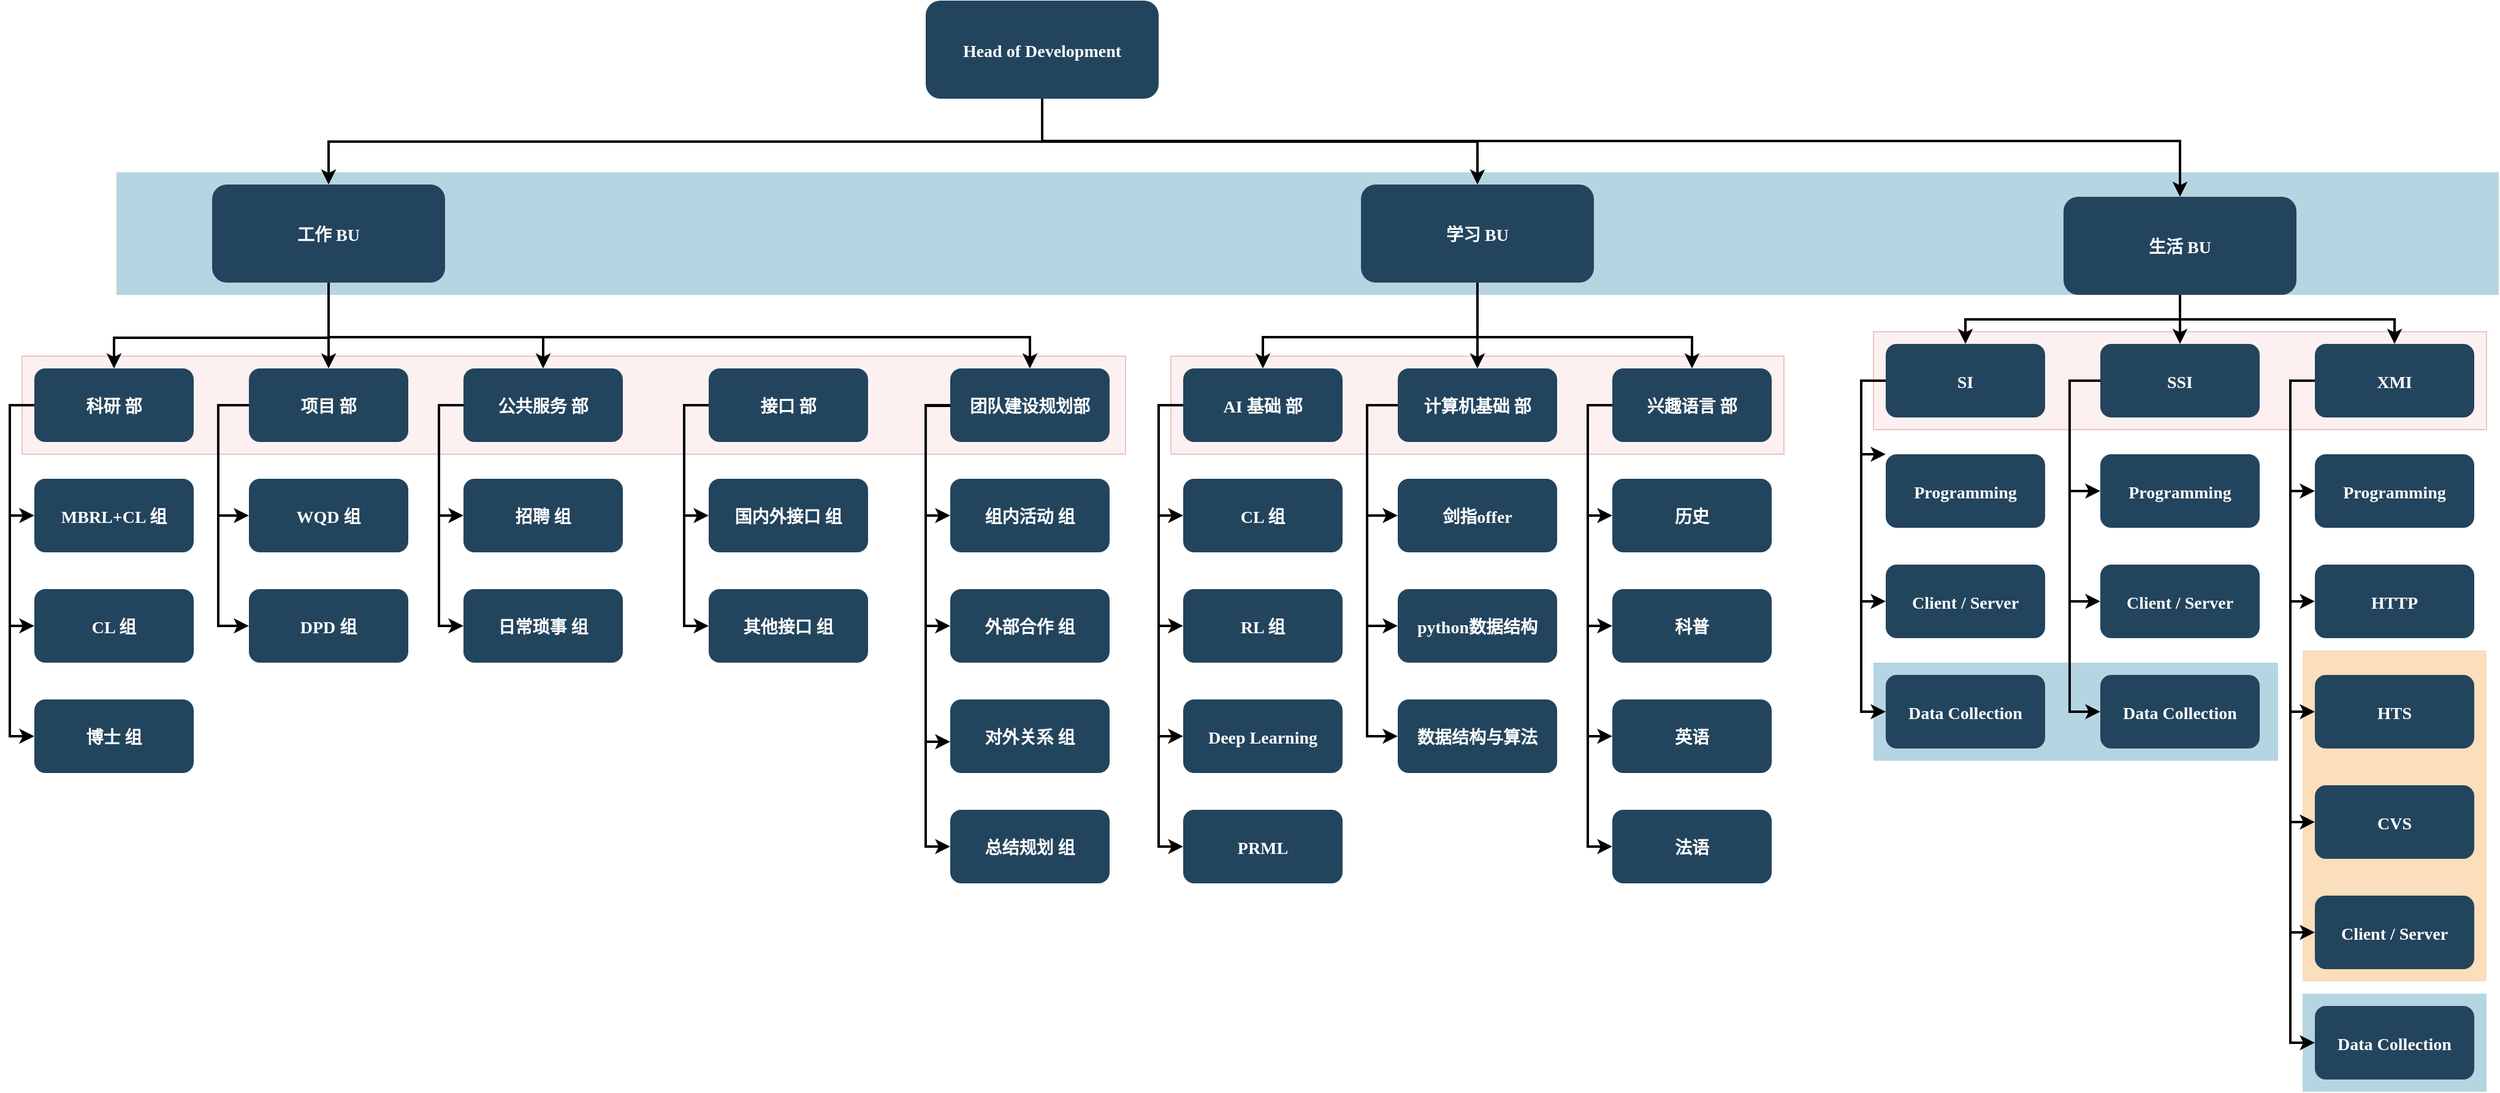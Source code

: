 <mxfile version="15.7.0" type="github">
  <diagram name="Page-1" id="2c0d36ab-eaac-3732-788b-9136903baeff">
    <mxGraphModel dx="2066" dy="1153" grid="1" gridSize="10" guides="1" tooltips="1" connect="1" arrows="1" fold="1" page="1" pageScale="1.5" pageWidth="827" pageHeight="583" background="none" math="0" shadow="0">
      <root>
        <mxCell id="0" />
        <mxCell id="1" parent="0" />
        <mxCell id="122" value="" style="fillColor=#10739E;strokeColor=none;opacity=30;" parent="1" vertex="1">
          <mxGeometry x="97" y="325.5" width="1943" height="100" as="geometry" />
        </mxCell>
        <mxCell id="121" value="" style="fillColor=#F2931E;strokeColor=none;opacity=30;" parent="1" vertex="1">
          <mxGeometry x="1880" y="715.5" width="150" height="270" as="geometry" />
        </mxCell>
        <mxCell id="116" value="" style="fillColor=#10739E;strokeColor=none;opacity=30;" parent="1" vertex="1">
          <mxGeometry x="1880" y="995.5" width="150" height="80" as="geometry" />
        </mxCell>
        <mxCell id="115" value="" style="fillColor=#10739E;strokeColor=none;opacity=30;" parent="1" vertex="1">
          <mxGeometry x="1530" y="725.5" width="330" height="80" as="geometry" />
        </mxCell>
        <mxCell id="110" value="" style="fillColor=#f8cecc;strokeColor=#b85450;opacity=30;" parent="1" vertex="1">
          <mxGeometry x="1530" y="455.5" width="500" height="80" as="geometry" />
        </mxCell>
        <mxCell id="109" value="" style="fillColor=#f8cecc;strokeColor=#b85450;opacity=30;" parent="1" vertex="1">
          <mxGeometry x="957" y="475.5" width="500" height="80" as="geometry" />
        </mxCell>
        <mxCell id="2" value="Head of Development" style="rounded=1;fillColor=#23445D;gradientColor=none;strokeColor=none;fontColor=#FFFFFF;fontStyle=1;fontFamily=Tahoma;fontSize=14" parent="1" vertex="1">
          <mxGeometry x="757" y="185.5" width="190" height="80" as="geometry" />
        </mxCell>
        <mxCell id="4" value="生活 BU" style="rounded=1;fillColor=#23445D;gradientColor=none;strokeColor=none;fontColor=#FFFFFF;fontStyle=1;fontFamily=Tahoma;fontSize=14" parent="1" vertex="1">
          <mxGeometry x="1685.0" y="345.5" width="190" height="80" as="geometry" />
        </mxCell>
        <mxCell id="9" value="" style="edgeStyle=elbowEdgeStyle;elbow=vertical;strokeWidth=2;rounded=0" parent="1" source="2" target="4" edge="1">
          <mxGeometry x="337" y="215.5" width="100" height="100" as="geometry">
            <mxPoint x="337" y="315.5" as="sourcePoint" />
            <mxPoint x="437" y="215.5" as="targetPoint" />
            <Array as="points">
              <mxPoint x="1320" y="300" />
            </Array>
          </mxGeometry>
        </mxCell>
        <mxCell id="12" value="学习 BU" style="rounded=1;fillColor=#23445D;gradientColor=none;strokeColor=none;fontColor=#FFFFFF;fontStyle=1;fontFamily=Tahoma;fontSize=14" parent="1" vertex="1">
          <mxGeometry x="1112" y="335.5" width="190" height="80" as="geometry" />
        </mxCell>
        <mxCell id="13" value="工作 BU" style="rounded=1;fillColor=#23445D;gradientColor=none;strokeColor=none;fontColor=#FFFFFF;fontStyle=1;fontFamily=Tahoma;fontSize=14" parent="1" vertex="1">
          <mxGeometry x="175" y="335.5" width="190" height="80" as="geometry" />
        </mxCell>
        <mxCell id="25" value="AI 基础 部" style="rounded=1;fillColor=#23445D;gradientColor=none;strokeColor=none;fontColor=#FFFFFF;fontStyle=1;fontFamily=Tahoma;fontSize=14" parent="1" vertex="1">
          <mxGeometry x="967" y="485.5" width="130" height="60" as="geometry" />
        </mxCell>
        <mxCell id="26" value="CL 组" style="rounded=1;fillColor=#23445D;gradientColor=none;strokeColor=none;fontColor=#FFFFFF;fontStyle=1;fontFamily=Tahoma;fontSize=14" parent="1" vertex="1">
          <mxGeometry x="967" y="575.5" width="130" height="60" as="geometry" />
        </mxCell>
        <mxCell id="27" value="RL 组" style="rounded=1;fillColor=#23445D;gradientColor=none;strokeColor=none;fontColor=#FFFFFF;fontStyle=1;fontFamily=Tahoma;fontSize=14" parent="1" vertex="1">
          <mxGeometry x="967" y="665.5" width="130" height="60" as="geometry" />
        </mxCell>
        <mxCell id="28" value="Deep Learning" style="rounded=1;fillColor=#23445D;gradientColor=none;strokeColor=none;fontColor=#FFFFFF;fontStyle=1;fontFamily=Tahoma;fontSize=14" parent="1" vertex="1">
          <mxGeometry x="967" y="755.5" width="130" height="60" as="geometry" />
        </mxCell>
        <mxCell id="29" value="计算机基础 部" style="rounded=1;fillColor=#23445D;gradientColor=none;strokeColor=none;fontColor=#FFFFFF;fontStyle=1;fontFamily=Tahoma;fontSize=14" parent="1" vertex="1">
          <mxGeometry x="1142" y="485.5" width="130" height="60" as="geometry" />
        </mxCell>
        <mxCell id="30" value="剑指offer" style="rounded=1;fillColor=#23445D;gradientColor=none;strokeColor=none;fontColor=#FFFFFF;fontStyle=1;fontFamily=Tahoma;fontSize=14" parent="1" vertex="1">
          <mxGeometry x="1142" y="575.5" width="130" height="60" as="geometry" />
        </mxCell>
        <mxCell id="31" value="python数据结构" style="rounded=1;fillColor=#23445D;gradientColor=none;strokeColor=none;fontColor=#FFFFFF;fontStyle=1;fontFamily=Tahoma;fontSize=14" parent="1" vertex="1">
          <mxGeometry x="1142" y="665.5" width="130" height="60" as="geometry" />
        </mxCell>
        <mxCell id="32" value="数据结构与算法" style="rounded=1;fillColor=#23445D;gradientColor=none;strokeColor=none;fontColor=#FFFFFF;fontStyle=1;fontFamily=Tahoma;fontSize=14" parent="1" vertex="1">
          <mxGeometry x="1142" y="755.5" width="130" height="60" as="geometry" />
        </mxCell>
        <mxCell id="33" value="兴趣语言 部" style="rounded=1;fillColor=#23445D;gradientColor=none;strokeColor=none;fontColor=#FFFFFF;fontStyle=1;fontFamily=Tahoma;fontSize=14" parent="1" vertex="1">
          <mxGeometry x="1317" y="485.5" width="130" height="60" as="geometry" />
        </mxCell>
        <mxCell id="34" value="历史" style="rounded=1;fillColor=#23445D;gradientColor=none;strokeColor=none;fontColor=#FFFFFF;fontStyle=1;fontFamily=Tahoma;fontSize=14" parent="1" vertex="1">
          <mxGeometry x="1317" y="575.5" width="130" height="60" as="geometry" />
        </mxCell>
        <mxCell id="35" value="科普" style="rounded=1;fillColor=#23445D;gradientColor=none;strokeColor=none;fontColor=#FFFFFF;fontStyle=1;fontFamily=Tahoma;fontSize=14" parent="1" vertex="1">
          <mxGeometry x="1317" y="665.5" width="130" height="60" as="geometry" />
        </mxCell>
        <mxCell id="36" value="英语" style="rounded=1;fillColor=#23445D;gradientColor=none;strokeColor=none;fontColor=#FFFFFF;fontStyle=1;fontFamily=Tahoma;fontSize=14" parent="1" vertex="1">
          <mxGeometry x="1317" y="755.5" width="130" height="60" as="geometry" />
        </mxCell>
        <mxCell id="37" value="法语" style="rounded=1;fillColor=#23445D;gradientColor=none;strokeColor=none;fontColor=#FFFFFF;fontStyle=1;fontFamily=Tahoma;fontSize=14" parent="1" vertex="1">
          <mxGeometry x="1317" y="845.5" width="130" height="60" as="geometry" />
        </mxCell>
        <mxCell id="44" value="SI" style="rounded=1;fillColor=#23445D;gradientColor=none;strokeColor=none;fontColor=#FFFFFF;fontStyle=1;fontFamily=Tahoma;fontSize=14" parent="1" vertex="1">
          <mxGeometry x="1540" y="465.5" width="130" height="60" as="geometry" />
        </mxCell>
        <mxCell id="45" value="Programming" style="rounded=1;fillColor=#23445D;gradientColor=none;strokeColor=none;fontColor=#FFFFFF;fontStyle=1;fontFamily=Tahoma;fontSize=14" parent="1" vertex="1">
          <mxGeometry x="1540" y="555.5" width="130" height="60" as="geometry" />
        </mxCell>
        <mxCell id="46" value="Client / Server" style="rounded=1;fillColor=#23445D;gradientColor=none;strokeColor=none;fontColor=#FFFFFF;fontStyle=1;fontFamily=Tahoma;fontSize=14" parent="1" vertex="1">
          <mxGeometry x="1540" y="645.5" width="130" height="60" as="geometry" />
        </mxCell>
        <mxCell id="47" value="Data Collection" style="rounded=1;fillColor=#23445D;gradientColor=none;strokeColor=none;fontColor=#FFFFFF;fontStyle=1;fontFamily=Tahoma;fontSize=14" parent="1" vertex="1">
          <mxGeometry x="1540" y="735.5" width="130" height="60" as="geometry" />
        </mxCell>
        <mxCell id="48" value="SSI" style="rounded=1;fillColor=#23445D;gradientColor=none;strokeColor=none;fontColor=#FFFFFF;fontStyle=1;fontFamily=Tahoma;fontSize=14" parent="1" vertex="1">
          <mxGeometry x="1715" y="465.5" width="130" height="60" as="geometry" />
        </mxCell>
        <mxCell id="49" value="Programming" style="rounded=1;fillColor=#23445D;gradientColor=none;strokeColor=none;fontColor=#FFFFFF;fontStyle=1;fontFamily=Tahoma;fontSize=14" parent="1" vertex="1">
          <mxGeometry x="1715" y="555.5" width="130" height="60" as="geometry" />
        </mxCell>
        <mxCell id="50" value="Client / Server" style="rounded=1;fillColor=#23445D;gradientColor=none;strokeColor=none;fontColor=#FFFFFF;fontStyle=1;fontFamily=Tahoma;fontSize=14" parent="1" vertex="1">
          <mxGeometry x="1715" y="645.5" width="130" height="60" as="geometry" />
        </mxCell>
        <mxCell id="51" value="Data Collection" style="rounded=1;fillColor=#23445D;gradientColor=none;strokeColor=none;fontColor=#FFFFFF;fontStyle=1;fontFamily=Tahoma;fontSize=14" parent="1" vertex="1">
          <mxGeometry x="1715" y="735.5" width="130" height="60" as="geometry" />
        </mxCell>
        <mxCell id="52" value="XMI" style="rounded=1;fillColor=#23445D;gradientColor=none;strokeColor=none;fontColor=#FFFFFF;fontStyle=1;fontFamily=Tahoma;fontSize=14" parent="1" vertex="1">
          <mxGeometry x="1890" y="465.5" width="130" height="60" as="geometry" />
        </mxCell>
        <mxCell id="53" value="Programming" style="rounded=1;fillColor=#23445D;gradientColor=none;strokeColor=none;fontColor=#FFFFFF;fontStyle=1;fontFamily=Tahoma;fontSize=14" parent="1" vertex="1">
          <mxGeometry x="1890" y="555.5" width="130" height="60" as="geometry" />
        </mxCell>
        <mxCell id="54" value="HTTP" style="rounded=1;fillColor=#23445D;gradientColor=none;strokeColor=none;fontColor=#FFFFFF;fontStyle=1;fontFamily=Tahoma;fontSize=14" parent="1" vertex="1">
          <mxGeometry x="1890" y="645.5" width="130" height="60" as="geometry" />
        </mxCell>
        <mxCell id="55" value="HTS" style="rounded=1;fillColor=#23445D;gradientColor=none;strokeColor=none;fontColor=#FFFFFF;fontStyle=1;fontFamily=Tahoma;fontSize=14" parent="1" vertex="1">
          <mxGeometry x="1890" y="735.5" width="130" height="60" as="geometry" />
        </mxCell>
        <mxCell id="56" value="CVS" style="rounded=1;fillColor=#23445D;gradientColor=none;strokeColor=none;fontColor=#FFFFFF;fontStyle=1;fontFamily=Tahoma;fontSize=14" parent="1" vertex="1">
          <mxGeometry x="1890" y="825.5" width="130" height="60" as="geometry" />
        </mxCell>
        <mxCell id="57" value="Client / Server" style="rounded=1;fillColor=#23445D;gradientColor=none;strokeColor=none;fontColor=#FFFFFF;fontStyle=1;fontFamily=Tahoma;fontSize=14" parent="1" vertex="1">
          <mxGeometry x="1890" y="915.5" width="130" height="60" as="geometry" />
        </mxCell>
        <mxCell id="58" value="Data Collection" style="rounded=1;fillColor=#23445D;gradientColor=none;strokeColor=none;fontColor=#FFFFFF;fontStyle=1;fontFamily=Tahoma;fontSize=14" parent="1" vertex="1">
          <mxGeometry x="1890" y="1005.5" width="130" height="60" as="geometry" />
        </mxCell>
        <mxCell id="59" value="" style="edgeStyle=elbowEdgeStyle;elbow=vertical;strokeWidth=2;rounded=0" parent="1" source="2" target="12" edge="1">
          <mxGeometry x="347" y="225.5" width="100" height="100" as="geometry">
            <mxPoint x="862.0" y="275.5" as="sourcePoint" />
            <mxPoint x="1467.0" y="345.5" as="targetPoint" />
          </mxGeometry>
        </mxCell>
        <mxCell id="61" value="" style="edgeStyle=elbowEdgeStyle;elbow=vertical;strokeWidth=2;rounded=0" parent="1" source="2" target="13" edge="1">
          <mxGeometry x="-23" y="135.5" width="100" height="100" as="geometry">
            <mxPoint x="-23" y="235.5" as="sourcePoint" />
            <mxPoint x="77" y="135.5" as="targetPoint" />
          </mxGeometry>
        </mxCell>
        <mxCell id="70" value="" style="edgeStyle=elbowEdgeStyle;elbow=horizontal;strokeWidth=2;rounded=0" parent="1" source="25" target="26" edge="1">
          <mxGeometry x="527" y="165.5" width="100" height="100" as="geometry">
            <mxPoint x="527" y="265.5" as="sourcePoint" />
            <mxPoint x="627" y="165.5" as="targetPoint" />
            <Array as="points">
              <mxPoint x="947" y="565.5" />
            </Array>
          </mxGeometry>
        </mxCell>
        <mxCell id="71" value="" style="edgeStyle=elbowEdgeStyle;elbow=horizontal;strokeWidth=2;rounded=0" parent="1" source="25" target="27" edge="1">
          <mxGeometry x="527" y="165.5" width="100" height="100" as="geometry">
            <mxPoint x="527" y="265.5" as="sourcePoint" />
            <mxPoint x="627" y="165.5" as="targetPoint" />
            <Array as="points">
              <mxPoint x="947" y="605.5" />
            </Array>
          </mxGeometry>
        </mxCell>
        <mxCell id="72" value="" style="edgeStyle=elbowEdgeStyle;elbow=horizontal;strokeWidth=2;rounded=0" parent="1" source="25" target="28" edge="1">
          <mxGeometry x="527" y="165.5" width="100" height="100" as="geometry">
            <mxPoint x="527" y="265.5" as="sourcePoint" />
            <mxPoint x="627" y="165.5" as="targetPoint" />
            <Array as="points">
              <mxPoint x="947" y="645.5" />
            </Array>
          </mxGeometry>
        </mxCell>
        <mxCell id="73" value="" style="edgeStyle=elbowEdgeStyle;elbow=horizontal;strokeWidth=2;rounded=0" parent="1" source="29" target="30" edge="1">
          <mxGeometry x="527" y="165.5" width="100" height="100" as="geometry">
            <mxPoint x="527" y="265.5" as="sourcePoint" />
            <mxPoint x="627" y="165.5" as="targetPoint" />
            <Array as="points">
              <mxPoint x="1117" y="565.5" />
            </Array>
          </mxGeometry>
        </mxCell>
        <mxCell id="74" value="" style="edgeStyle=elbowEdgeStyle;elbow=horizontal;strokeWidth=2;rounded=0" parent="1" source="29" target="31" edge="1">
          <mxGeometry x="527" y="165.5" width="100" height="100" as="geometry">
            <mxPoint x="527" y="265.5" as="sourcePoint" />
            <mxPoint x="627" y="165.5" as="targetPoint" />
            <Array as="points">
              <mxPoint x="1117" y="605.5" />
            </Array>
          </mxGeometry>
        </mxCell>
        <mxCell id="75" value="" style="edgeStyle=elbowEdgeStyle;elbow=horizontal;strokeWidth=2;rounded=0" parent="1" source="29" target="32" edge="1">
          <mxGeometry x="527" y="165.5" width="100" height="100" as="geometry">
            <mxPoint x="527" y="265.5" as="sourcePoint" />
            <mxPoint x="627" y="165.5" as="targetPoint" />
            <Array as="points">
              <mxPoint x="1117" y="645.5" />
            </Array>
          </mxGeometry>
        </mxCell>
        <mxCell id="76" value="" style="edgeStyle=elbowEdgeStyle;elbow=horizontal;strokeWidth=2;rounded=0" parent="1" source="33" target="34" edge="1">
          <mxGeometry x="527" y="165.5" width="100" height="100" as="geometry">
            <mxPoint x="527" y="265.5" as="sourcePoint" />
            <mxPoint x="627" y="165.5" as="targetPoint" />
            <Array as="points">
              <mxPoint x="1297" y="565.5" />
            </Array>
          </mxGeometry>
        </mxCell>
        <mxCell id="77" value="" style="edgeStyle=elbowEdgeStyle;elbow=horizontal;strokeWidth=2;rounded=0" parent="1" source="33" target="35" edge="1">
          <mxGeometry x="527" y="165.5" width="100" height="100" as="geometry">
            <mxPoint x="527" y="265.5" as="sourcePoint" />
            <mxPoint x="627" y="165.5" as="targetPoint" />
            <Array as="points">
              <mxPoint x="1297" y="605.5" />
            </Array>
          </mxGeometry>
        </mxCell>
        <mxCell id="78" value="" style="edgeStyle=elbowEdgeStyle;elbow=horizontal;strokeWidth=2;rounded=0" parent="1" source="33" target="36" edge="1">
          <mxGeometry x="527" y="165.5" width="100" height="100" as="geometry">
            <mxPoint x="527" y="265.5" as="sourcePoint" />
            <mxPoint x="627" y="165.5" as="targetPoint" />
            <Array as="points">
              <mxPoint x="1297" y="655.5" />
            </Array>
          </mxGeometry>
        </mxCell>
        <mxCell id="79" value="" style="edgeStyle=elbowEdgeStyle;elbow=horizontal;strokeWidth=2;rounded=0" parent="1" source="33" target="37" edge="1">
          <mxGeometry x="527" y="165.5" width="100" height="100" as="geometry">
            <mxPoint x="527" y="265.5" as="sourcePoint" />
            <mxPoint x="627" y="165.5" as="targetPoint" />
            <Array as="points">
              <mxPoint x="1297" y="695.5" />
            </Array>
          </mxGeometry>
        </mxCell>
        <mxCell id="84" value="" style="edgeStyle=elbowEdgeStyle;elbow=horizontal;strokeWidth=2;rounded=0" parent="1" source="44" target="45" edge="1">
          <mxGeometry x="300" y="145.5" width="100" height="100" as="geometry">
            <mxPoint x="300" y="245.5" as="sourcePoint" />
            <mxPoint x="400" y="145.5" as="targetPoint" />
            <Array as="points">
              <mxPoint x="1520" y="555.5" />
            </Array>
          </mxGeometry>
        </mxCell>
        <mxCell id="85" value="" style="edgeStyle=elbowEdgeStyle;elbow=horizontal;strokeWidth=2;rounded=0" parent="1" source="44" target="46" edge="1">
          <mxGeometry x="300" y="145.5" width="100" height="100" as="geometry">
            <mxPoint x="300" y="245.5" as="sourcePoint" />
            <mxPoint x="400" y="145.5" as="targetPoint" />
            <Array as="points">
              <mxPoint x="1520" y="585.5" />
            </Array>
          </mxGeometry>
        </mxCell>
        <mxCell id="86" value="" style="edgeStyle=elbowEdgeStyle;elbow=horizontal;strokeWidth=2;rounded=0" parent="1" source="44" target="47" edge="1">
          <mxGeometry x="300" y="145.5" width="100" height="100" as="geometry">
            <mxPoint x="300" y="245.5" as="sourcePoint" />
            <mxPoint x="400" y="145.5" as="targetPoint" />
            <Array as="points">
              <mxPoint x="1520" y="635.5" />
            </Array>
          </mxGeometry>
        </mxCell>
        <mxCell id="87" value="" style="edgeStyle=elbowEdgeStyle;elbow=horizontal;strokeWidth=2;rounded=0" parent="1" source="48" target="49" edge="1">
          <mxGeometry x="300" y="145.5" width="100" height="100" as="geometry">
            <mxPoint x="300" y="245.5" as="sourcePoint" />
            <mxPoint x="400" y="145.5" as="targetPoint" />
            <Array as="points">
              <mxPoint x="1690" y="545.5" />
            </Array>
          </mxGeometry>
        </mxCell>
        <mxCell id="88" value="" style="edgeStyle=elbowEdgeStyle;elbow=horizontal;strokeWidth=2;rounded=0" parent="1" source="48" target="50" edge="1">
          <mxGeometry x="300" y="145.5" width="100" height="100" as="geometry">
            <mxPoint x="300" y="245.5" as="sourcePoint" />
            <mxPoint x="400" y="145.5" as="targetPoint" />
            <Array as="points">
              <mxPoint x="1690" y="605.5" />
            </Array>
          </mxGeometry>
        </mxCell>
        <mxCell id="89" value="" style="edgeStyle=elbowEdgeStyle;elbow=horizontal;strokeWidth=2;rounded=0" parent="1" source="48" target="51" edge="1">
          <mxGeometry x="300" y="145.5" width="100" height="100" as="geometry">
            <mxPoint x="300" y="245.5" as="sourcePoint" />
            <mxPoint x="400" y="145.5" as="targetPoint" />
            <Array as="points">
              <mxPoint x="1690" y="635.5" />
            </Array>
          </mxGeometry>
        </mxCell>
        <mxCell id="90" value="" style="edgeStyle=elbowEdgeStyle;elbow=horizontal;strokeWidth=2;rounded=0" parent="1" source="52" target="53" edge="1">
          <mxGeometry x="300" y="145.5" width="100" height="100" as="geometry">
            <mxPoint x="300" y="245.5" as="sourcePoint" />
            <mxPoint x="400" y="145.5" as="targetPoint" />
            <Array as="points">
              <mxPoint x="1870" y="545.5" />
            </Array>
          </mxGeometry>
        </mxCell>
        <mxCell id="91" value="" style="edgeStyle=elbowEdgeStyle;elbow=horizontal;strokeWidth=2;rounded=0" parent="1" source="52" target="54" edge="1">
          <mxGeometry x="300" y="145.5" width="100" height="100" as="geometry">
            <mxPoint x="300" y="245.5" as="sourcePoint" />
            <mxPoint x="400" y="145.5" as="targetPoint" />
            <Array as="points">
              <mxPoint x="1870" y="585.5" />
            </Array>
          </mxGeometry>
        </mxCell>
        <mxCell id="92" value="" style="edgeStyle=elbowEdgeStyle;elbow=horizontal;strokeWidth=2;rounded=0" parent="1" source="52" target="55" edge="1">
          <mxGeometry x="300" y="145.5" width="100" height="100" as="geometry">
            <mxPoint x="300" y="245.5" as="sourcePoint" />
            <mxPoint x="400" y="145.5" as="targetPoint" />
            <Array as="points">
              <mxPoint x="1870" y="635.5" />
            </Array>
          </mxGeometry>
        </mxCell>
        <mxCell id="93" value="" style="edgeStyle=elbowEdgeStyle;elbow=horizontal;strokeWidth=2;rounded=0" parent="1" source="52" target="56" edge="1">
          <mxGeometry x="300" y="145.5" width="100" height="100" as="geometry">
            <mxPoint x="300" y="245.5" as="sourcePoint" />
            <mxPoint x="400" y="145.5" as="targetPoint" />
            <Array as="points">
              <mxPoint x="1870" y="685.5" />
            </Array>
          </mxGeometry>
        </mxCell>
        <mxCell id="94" value="" style="edgeStyle=elbowEdgeStyle;elbow=horizontal;strokeWidth=2;rounded=0" parent="1" source="52" target="57" edge="1">
          <mxGeometry x="300" y="145.5" width="100" height="100" as="geometry">
            <mxPoint x="300" y="245.5" as="sourcePoint" />
            <mxPoint x="400" y="145.5" as="targetPoint" />
            <Array as="points">
              <mxPoint x="1870" y="735.5" />
            </Array>
          </mxGeometry>
        </mxCell>
        <mxCell id="95" value="" style="edgeStyle=elbowEdgeStyle;elbow=horizontal;strokeWidth=2;rounded=0" parent="1" source="52" target="58" edge="1">
          <mxGeometry x="300" y="145.5" width="100" height="100" as="geometry">
            <mxPoint x="300" y="245.5" as="sourcePoint" />
            <mxPoint x="400" y="145.5" as="targetPoint" />
            <Array as="points">
              <mxPoint x="1870" y="775.5" />
            </Array>
          </mxGeometry>
        </mxCell>
        <mxCell id="100" value="" style="edgeStyle=elbowEdgeStyle;elbow=vertical;strokeWidth=2;rounded=0;exitX=0.5;exitY=1;exitDx=0;exitDy=0;" parent="1" source="12" target="25" edge="1">
          <mxGeometry x="354" y="135.5" width="100" height="100" as="geometry">
            <mxPoint x="354" y="235.5" as="sourcePoint" />
            <mxPoint x="454" y="135.5" as="targetPoint" />
            <Array as="points">
              <mxPoint x="1120" y="460" />
            </Array>
          </mxGeometry>
        </mxCell>
        <mxCell id="101" value="" style="edgeStyle=elbowEdgeStyle;elbow=vertical;strokeWidth=2;rounded=0" parent="1" source="12" target="29" edge="1">
          <mxGeometry x="354" y="135.5" width="100" height="100" as="geometry">
            <mxPoint x="354" y="235.5" as="sourcePoint" />
            <mxPoint x="454" y="135.5" as="targetPoint" />
          </mxGeometry>
        </mxCell>
        <mxCell id="102" value="" style="edgeStyle=elbowEdgeStyle;elbow=vertical;strokeWidth=2;rounded=0;exitX=0.5;exitY=1;exitDx=0;exitDy=0;" parent="1" source="12" target="33" edge="1">
          <mxGeometry x="354" y="135.5" width="100" height="100" as="geometry">
            <mxPoint x="354" y="235.5" as="sourcePoint" />
            <mxPoint x="454" y="135.5" as="targetPoint" />
            <Array as="points">
              <mxPoint x="1300" y="460" />
            </Array>
          </mxGeometry>
        </mxCell>
        <mxCell id="104" value="" style="edgeStyle=elbowEdgeStyle;elbow=vertical;strokeWidth=2;rounded=0" parent="1" source="4" target="48" edge="1">
          <mxGeometry x="300" y="145.5" width="100" height="100" as="geometry">
            <mxPoint x="300" y="245.5" as="sourcePoint" />
            <mxPoint x="400" y="145.5" as="targetPoint" />
          </mxGeometry>
        </mxCell>
        <mxCell id="105" value="" style="edgeStyle=elbowEdgeStyle;elbow=vertical;strokeWidth=2;rounded=0" parent="1" source="4" target="44" edge="1">
          <mxGeometry x="300" y="145.5" width="100" height="100" as="geometry">
            <mxPoint x="300" y="245.5" as="sourcePoint" />
            <mxPoint x="400" y="145.5" as="targetPoint" />
          </mxGeometry>
        </mxCell>
        <mxCell id="106" value="" style="edgeStyle=elbowEdgeStyle;elbow=vertical;strokeWidth=2;rounded=0" parent="1" source="4" target="52" edge="1">
          <mxGeometry x="300" y="145.5" width="100" height="100" as="geometry">
            <mxPoint x="300" y="245.5" as="sourcePoint" />
            <mxPoint x="400" y="145.5" as="targetPoint" />
          </mxGeometry>
        </mxCell>
        <mxCell id="0I2DTBCZ9cE8GuujWthC-126" value="" style="fillColor=#f8cecc;strokeColor=#b85450;opacity=30;" vertex="1" parent="1">
          <mxGeometry x="20" y="475.5" width="900" height="80" as="geometry" />
        </mxCell>
        <mxCell id="0I2DTBCZ9cE8GuujWthC-127" value="科研 部" style="rounded=1;fillColor=#23445D;gradientColor=none;strokeColor=none;fontColor=#FFFFFF;fontStyle=1;fontFamily=Tahoma;fontSize=14" vertex="1" parent="1">
          <mxGeometry x="30" y="485.5" width="130" height="60" as="geometry" />
        </mxCell>
        <mxCell id="0I2DTBCZ9cE8GuujWthC-128" value="MBRL+CL 组" style="rounded=1;fillColor=#23445D;gradientColor=none;strokeColor=none;fontColor=#FFFFFF;fontStyle=1;fontFamily=Tahoma;fontSize=14" vertex="1" parent="1">
          <mxGeometry x="30" y="575.5" width="130" height="60" as="geometry" />
        </mxCell>
        <mxCell id="0I2DTBCZ9cE8GuujWthC-129" value="CL 组" style="rounded=1;fillColor=#23445D;gradientColor=none;strokeColor=none;fontColor=#FFFFFF;fontStyle=1;fontFamily=Tahoma;fontSize=14" vertex="1" parent="1">
          <mxGeometry x="30" y="665.5" width="130" height="60" as="geometry" />
        </mxCell>
        <mxCell id="0I2DTBCZ9cE8GuujWthC-131" value="项目 部" style="rounded=1;fillColor=#23445D;gradientColor=none;strokeColor=none;fontColor=#FFFFFF;fontStyle=1;fontFamily=Tahoma;fontSize=14" vertex="1" parent="1">
          <mxGeometry x="205" y="485.5" width="130" height="60" as="geometry" />
        </mxCell>
        <mxCell id="0I2DTBCZ9cE8GuujWthC-132" value="WQD 组" style="rounded=1;fillColor=#23445D;gradientColor=none;strokeColor=none;fontColor=#FFFFFF;fontStyle=1;fontFamily=Tahoma;fontSize=14" vertex="1" parent="1">
          <mxGeometry x="205" y="575.5" width="130" height="60" as="geometry" />
        </mxCell>
        <mxCell id="0I2DTBCZ9cE8GuujWthC-133" value="DPD 组" style="rounded=1;fillColor=#23445D;gradientColor=none;strokeColor=none;fontColor=#FFFFFF;fontStyle=1;fontFamily=Tahoma;fontSize=14" vertex="1" parent="1">
          <mxGeometry x="205" y="665.5" width="130" height="60" as="geometry" />
        </mxCell>
        <mxCell id="0I2DTBCZ9cE8GuujWthC-135" value="公共服务 部" style="rounded=1;fillColor=#23445D;gradientColor=none;strokeColor=none;fontColor=#FFFFFF;fontStyle=1;fontFamily=Tahoma;fontSize=14" vertex="1" parent="1">
          <mxGeometry x="380" y="485.5" width="130" height="60" as="geometry" />
        </mxCell>
        <mxCell id="0I2DTBCZ9cE8GuujWthC-136" value="招聘 组" style="rounded=1;fillColor=#23445D;gradientColor=none;strokeColor=none;fontColor=#FFFFFF;fontStyle=1;fontFamily=Tahoma;fontSize=14" vertex="1" parent="1">
          <mxGeometry x="380" y="575.5" width="130" height="60" as="geometry" />
        </mxCell>
        <mxCell id="0I2DTBCZ9cE8GuujWthC-137" value="日常琐事 组" style="rounded=1;fillColor=#23445D;gradientColor=none;strokeColor=none;fontColor=#FFFFFF;fontStyle=1;fontFamily=Tahoma;fontSize=14" vertex="1" parent="1">
          <mxGeometry x="380" y="665.5" width="130" height="60" as="geometry" />
        </mxCell>
        <mxCell id="0I2DTBCZ9cE8GuujWthC-142" value="" style="edgeStyle=elbowEdgeStyle;elbow=horizontal;strokeWidth=2;rounded=0" edge="1" parent="1" source="0I2DTBCZ9cE8GuujWthC-127" target="0I2DTBCZ9cE8GuujWthC-128">
          <mxGeometry x="-410" y="165.5" width="100" height="100" as="geometry">
            <mxPoint x="-410" y="265.5" as="sourcePoint" />
            <mxPoint x="-310" y="165.5" as="targetPoint" />
            <Array as="points">
              <mxPoint x="10" y="565.5" />
            </Array>
          </mxGeometry>
        </mxCell>
        <mxCell id="0I2DTBCZ9cE8GuujWthC-143" value="" style="edgeStyle=elbowEdgeStyle;elbow=horizontal;strokeWidth=2;rounded=0" edge="1" parent="1" source="0I2DTBCZ9cE8GuujWthC-127" target="0I2DTBCZ9cE8GuujWthC-129">
          <mxGeometry x="-410" y="165.5" width="100" height="100" as="geometry">
            <mxPoint x="-410" y="265.5" as="sourcePoint" />
            <mxPoint x="-310" y="165.5" as="targetPoint" />
            <Array as="points">
              <mxPoint x="10" y="605.5" />
            </Array>
          </mxGeometry>
        </mxCell>
        <mxCell id="0I2DTBCZ9cE8GuujWthC-145" value="" style="edgeStyle=elbowEdgeStyle;elbow=horizontal;strokeWidth=2;rounded=0" edge="1" parent="1" source="0I2DTBCZ9cE8GuujWthC-131" target="0I2DTBCZ9cE8GuujWthC-132">
          <mxGeometry x="-410" y="165.5" width="100" height="100" as="geometry">
            <mxPoint x="-410" y="265.5" as="sourcePoint" />
            <mxPoint x="-310" y="165.5" as="targetPoint" />
            <Array as="points">
              <mxPoint x="180" y="565.5" />
            </Array>
          </mxGeometry>
        </mxCell>
        <mxCell id="0I2DTBCZ9cE8GuujWthC-146" value="" style="edgeStyle=elbowEdgeStyle;elbow=horizontal;strokeWidth=2;rounded=0" edge="1" parent="1" source="0I2DTBCZ9cE8GuujWthC-131" target="0I2DTBCZ9cE8GuujWthC-133">
          <mxGeometry x="-410" y="165.5" width="100" height="100" as="geometry">
            <mxPoint x="-410" y="265.5" as="sourcePoint" />
            <mxPoint x="-310" y="165.5" as="targetPoint" />
            <Array as="points">
              <mxPoint x="180" y="605.5" />
            </Array>
          </mxGeometry>
        </mxCell>
        <mxCell id="0I2DTBCZ9cE8GuujWthC-148" value="" style="edgeStyle=elbowEdgeStyle;elbow=horizontal;strokeWidth=2;rounded=0" edge="1" parent="1" source="0I2DTBCZ9cE8GuujWthC-135" target="0I2DTBCZ9cE8GuujWthC-136">
          <mxGeometry x="-410" y="165.5" width="100" height="100" as="geometry">
            <mxPoint x="-410" y="265.5" as="sourcePoint" />
            <mxPoint x="-310" y="165.5" as="targetPoint" />
            <Array as="points">
              <mxPoint x="360" y="565.5" />
            </Array>
          </mxGeometry>
        </mxCell>
        <mxCell id="0I2DTBCZ9cE8GuujWthC-149" value="" style="edgeStyle=elbowEdgeStyle;elbow=horizontal;strokeWidth=2;rounded=0" edge="1" parent="1" source="0I2DTBCZ9cE8GuujWthC-135" target="0I2DTBCZ9cE8GuujWthC-137">
          <mxGeometry x="-410" y="165.5" width="100" height="100" as="geometry">
            <mxPoint x="-410" y="265.5" as="sourcePoint" />
            <mxPoint x="-310" y="165.5" as="targetPoint" />
            <Array as="points">
              <mxPoint x="360" y="605.5" />
            </Array>
          </mxGeometry>
        </mxCell>
        <mxCell id="0I2DTBCZ9cE8GuujWthC-154" value="" style="edgeStyle=elbowEdgeStyle;elbow=vertical;strokeWidth=2;rounded=0" edge="1" parent="1" target="0I2DTBCZ9cE8GuujWthC-127">
          <mxGeometry x="-583" y="155.5" width="100" height="100" as="geometry">
            <mxPoint x="270" y="435.5" as="sourcePoint" />
            <mxPoint x="-483" y="155.5" as="targetPoint" />
          </mxGeometry>
        </mxCell>
        <mxCell id="0I2DTBCZ9cE8GuujWthC-155" value="" style="edgeStyle=elbowEdgeStyle;elbow=vertical;strokeWidth=2;rounded=0" edge="1" parent="1" target="0I2DTBCZ9cE8GuujWthC-131">
          <mxGeometry x="-583" y="155.5" width="100" height="100" as="geometry">
            <mxPoint x="270" y="435.5" as="sourcePoint" />
            <mxPoint x="-483" y="155.5" as="targetPoint" />
          </mxGeometry>
        </mxCell>
        <mxCell id="0I2DTBCZ9cE8GuujWthC-156" value="" style="edgeStyle=elbowEdgeStyle;elbow=vertical;strokeWidth=2;rounded=0;exitX=0.5;exitY=1;exitDx=0;exitDy=0;" edge="1" parent="1" target="0I2DTBCZ9cE8GuujWthC-135" source="13">
          <mxGeometry x="-583" y="155.5" width="100" height="100" as="geometry">
            <mxPoint x="270" y="435.5" as="sourcePoint" />
            <mxPoint x="-483" y="155.5" as="targetPoint" />
            <Array as="points">
              <mxPoint x="360" y="460" />
            </Array>
          </mxGeometry>
        </mxCell>
        <mxCell id="0I2DTBCZ9cE8GuujWthC-160" value="博士 组" style="rounded=1;fillColor=#23445D;gradientColor=none;strokeColor=none;fontColor=#FFFFFF;fontStyle=1;fontFamily=Tahoma;fontSize=14" vertex="1" parent="1">
          <mxGeometry x="30" y="755.5" width="130" height="60" as="geometry" />
        </mxCell>
        <mxCell id="0I2DTBCZ9cE8GuujWthC-162" value="" style="edgeStyle=elbowEdgeStyle;elbow=horizontal;strokeWidth=2;rounded=0;entryX=0;entryY=0.5;entryDx=0;entryDy=0;" edge="1" parent="1" target="0I2DTBCZ9cE8GuujWthC-160">
          <mxGeometry x="-410" y="165.5" width="100" height="100" as="geometry">
            <mxPoint x="30" y="515.5" as="sourcePoint" />
            <mxPoint x="30" y="695.5" as="targetPoint" />
            <Array as="points">
              <mxPoint x="10" y="605.5" />
            </Array>
          </mxGeometry>
        </mxCell>
        <mxCell id="0I2DTBCZ9cE8GuujWthC-163" value="团队建设规划部" style="rounded=1;fillColor=#23445D;gradientColor=none;strokeColor=none;fontColor=#FFFFFF;fontStyle=1;fontFamily=Tahoma;fontSize=14" vertex="1" parent="1">
          <mxGeometry x="777" y="485.5" width="130" height="60" as="geometry" />
        </mxCell>
        <mxCell id="0I2DTBCZ9cE8GuujWthC-164" value="" style="edgeStyle=elbowEdgeStyle;elbow=horizontal;strokeWidth=2;rounded=0" edge="1" parent="1">
          <mxGeometry x="-13" y="165.5" width="100" height="100" as="geometry">
            <mxPoint x="777" y="516" as="sourcePoint" />
            <mxPoint x="777" y="695.5" as="targetPoint" />
            <Array as="points">
              <mxPoint x="757" y="605.5" />
            </Array>
          </mxGeometry>
        </mxCell>
        <mxCell id="0I2DTBCZ9cE8GuujWthC-165" value="组内活动 组" style="rounded=1;fillColor=#23445D;gradientColor=none;strokeColor=none;fontColor=#FFFFFF;fontStyle=1;fontFamily=Tahoma;fontSize=14" vertex="1" parent="1">
          <mxGeometry x="777" y="575.5" width="130" height="60" as="geometry" />
        </mxCell>
        <mxCell id="0I2DTBCZ9cE8GuujWthC-166" value="" style="edgeStyle=elbowEdgeStyle;elbow=vertical;strokeWidth=2;rounded=0;exitX=0.5;exitY=1;exitDx=0;exitDy=0;entryX=0.5;entryY=0;entryDx=0;entryDy=0;" edge="1" parent="1" target="0I2DTBCZ9cE8GuujWthC-163">
          <mxGeometry x="-583" y="155.5" width="100" height="100" as="geometry">
            <mxPoint x="270" y="415.5" as="sourcePoint" />
            <mxPoint x="620" y="480" as="targetPoint" />
            <Array as="points">
              <mxPoint x="360" y="460" />
            </Array>
          </mxGeometry>
        </mxCell>
        <mxCell id="0I2DTBCZ9cE8GuujWthC-168" value="接口 部" style="rounded=1;fillColor=#23445D;gradientColor=none;strokeColor=none;fontColor=#FFFFFF;fontStyle=1;fontFamily=Tahoma;fontSize=14" vertex="1" parent="1">
          <mxGeometry x="580" y="485.5" width="130" height="60" as="geometry" />
        </mxCell>
        <mxCell id="0I2DTBCZ9cE8GuujWthC-169" value="国内外接口 组" style="rounded=1;fillColor=#23445D;gradientColor=none;strokeColor=none;fontColor=#FFFFFF;fontStyle=1;fontFamily=Tahoma;fontSize=14" vertex="1" parent="1">
          <mxGeometry x="580" y="575.5" width="130" height="60" as="geometry" />
        </mxCell>
        <mxCell id="0I2DTBCZ9cE8GuujWthC-170" value="其他接口 组" style="rounded=1;fillColor=#23445D;gradientColor=none;strokeColor=none;fontColor=#FFFFFF;fontStyle=1;fontFamily=Tahoma;fontSize=14" vertex="1" parent="1">
          <mxGeometry x="580" y="665.5" width="130" height="60" as="geometry" />
        </mxCell>
        <mxCell id="0I2DTBCZ9cE8GuujWthC-171" value="" style="edgeStyle=elbowEdgeStyle;elbow=horizontal;strokeWidth=2;rounded=0" edge="1" parent="1">
          <mxGeometry x="-210" y="165.5" width="100" height="100" as="geometry">
            <mxPoint x="580" y="515.5" as="sourcePoint" />
            <mxPoint x="580" y="695.5" as="targetPoint" />
            <Array as="points">
              <mxPoint x="560" y="605.5" />
            </Array>
          </mxGeometry>
        </mxCell>
        <mxCell id="0I2DTBCZ9cE8GuujWthC-172" value="" style="edgeStyle=elbowEdgeStyle;elbow=horizontal;strokeWidth=2;rounded=0" edge="1" parent="1">
          <mxGeometry x="-210" y="165.5" width="100" height="100" as="geometry">
            <mxPoint x="580" y="515.5" as="sourcePoint" />
            <mxPoint x="580" y="605.5" as="targetPoint" />
            <Array as="points">
              <mxPoint x="560" y="565.5" />
            </Array>
          </mxGeometry>
        </mxCell>
        <mxCell id="0I2DTBCZ9cE8GuujWthC-173" value="" style="edgeStyle=elbowEdgeStyle;elbow=horizontal;strokeWidth=2;rounded=0" edge="1" parent="1">
          <mxGeometry x="-13" y="165.5" width="100" height="100" as="geometry">
            <mxPoint x="777" y="515.5" as="sourcePoint" />
            <mxPoint x="777" y="605.5" as="targetPoint" />
            <Array as="points">
              <mxPoint x="757" y="565.5" />
            </Array>
          </mxGeometry>
        </mxCell>
        <mxCell id="0I2DTBCZ9cE8GuujWthC-174" value="外部合作 组" style="rounded=1;fillColor=#23445D;gradientColor=none;strokeColor=none;fontColor=#FFFFFF;fontStyle=1;fontFamily=Tahoma;fontSize=14" vertex="1" parent="1">
          <mxGeometry x="777" y="665.5" width="130" height="60" as="geometry" />
        </mxCell>
        <mxCell id="0I2DTBCZ9cE8GuujWthC-175" value="对外关系 组" style="rounded=1;fillColor=#23445D;gradientColor=none;strokeColor=none;fontColor=#FFFFFF;fontStyle=1;fontFamily=Tahoma;fontSize=14" vertex="1" parent="1">
          <mxGeometry x="777" y="755.5" width="130" height="60" as="geometry" />
        </mxCell>
        <mxCell id="0I2DTBCZ9cE8GuujWthC-176" value="" style="edgeStyle=elbowEdgeStyle;elbow=horizontal;strokeWidth=2;rounded=0" edge="1" parent="1">
          <mxGeometry x="-13" y="165" width="100" height="100" as="geometry">
            <mxPoint x="777" y="515.5" as="sourcePoint" />
            <mxPoint x="777" y="790" as="targetPoint" />
            <Array as="points">
              <mxPoint x="757" y="605" />
            </Array>
          </mxGeometry>
        </mxCell>
        <mxCell id="0I2DTBCZ9cE8GuujWthC-177" value="总结规划 组" style="rounded=1;fillColor=#23445D;gradientColor=none;strokeColor=none;fontColor=#FFFFFF;fontStyle=1;fontFamily=Tahoma;fontSize=14" vertex="1" parent="1">
          <mxGeometry x="777" y="845.5" width="130" height="60" as="geometry" />
        </mxCell>
        <mxCell id="0I2DTBCZ9cE8GuujWthC-178" value="" style="edgeStyle=elbowEdgeStyle;elbow=horizontal;strokeWidth=2;rounded=0;entryX=0;entryY=0.5;entryDx=0;entryDy=0;" edge="1" parent="1" target="0I2DTBCZ9cE8GuujWthC-177">
          <mxGeometry x="-13" y="165" width="100" height="100" as="geometry">
            <mxPoint x="777" y="515.5" as="sourcePoint" />
            <mxPoint x="777" y="790" as="targetPoint" />
            <Array as="points">
              <mxPoint x="757" y="605" />
            </Array>
          </mxGeometry>
        </mxCell>
        <mxCell id="0I2DTBCZ9cE8GuujWthC-179" value="PRML" style="rounded=1;fillColor=#23445D;gradientColor=none;strokeColor=none;fontColor=#FFFFFF;fontStyle=1;fontFamily=Tahoma;fontSize=14" vertex="1" parent="1">
          <mxGeometry x="967" y="845.5" width="130" height="60" as="geometry" />
        </mxCell>
        <mxCell id="0I2DTBCZ9cE8GuujWthC-181" value="" style="edgeStyle=elbowEdgeStyle;elbow=horizontal;strokeWidth=2;rounded=0;entryX=0;entryY=0.5;entryDx=0;entryDy=0;exitX=0;exitY=0.5;exitDx=0;exitDy=0;" edge="1" parent="1" source="25" target="0I2DTBCZ9cE8GuujWthC-179">
          <mxGeometry x="527" y="170" width="100" height="100" as="geometry">
            <mxPoint x="967" y="520" as="sourcePoint" />
            <mxPoint x="967" y="790" as="targetPoint" />
            <Array as="points">
              <mxPoint x="947" y="650" />
            </Array>
          </mxGeometry>
        </mxCell>
      </root>
    </mxGraphModel>
  </diagram>
</mxfile>
